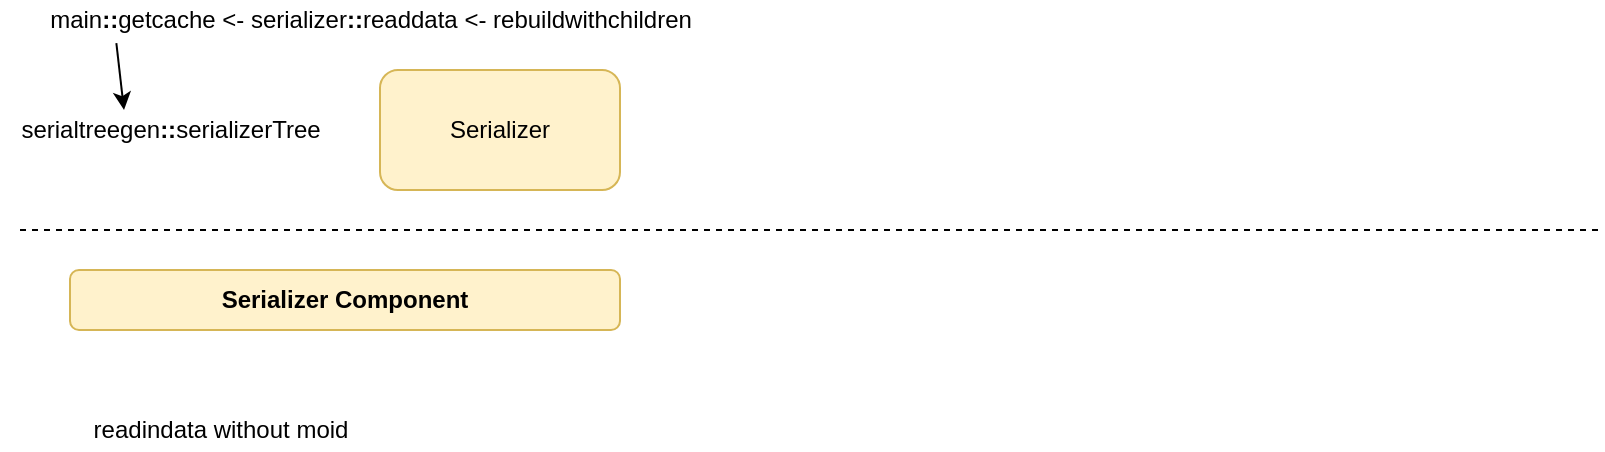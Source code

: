<mxfile>
    <diagram id="ss9Dthl_odJBopJnDlBL" name="Page-1">
        <mxGraphModel dx="1020" dy="577" grid="1" gridSize="10" guides="1" tooltips="1" connect="1" arrows="1" fold="1" page="1" pageScale="1" pageWidth="827" pageHeight="1169" math="0" shadow="0">
            <root>
                <mxCell id="0"/>
                <mxCell id="1" parent="0"/>
                <mxCell id="2" value="&lt;div&gt;main&lt;b&gt;::&lt;/b&gt;getcache &amp;lt;- serializer&lt;b&gt;::&lt;/b&gt;readdata &amp;lt;- rebuildwithchildren&lt;/div&gt;" style="text;html=1;align=center;verticalAlign=middle;resizable=0;points=[];autosize=1;strokeColor=none;" vertex="1" parent="1">
                    <mxGeometry x="15" y="25" width="340" height="20" as="geometry"/>
                </mxCell>
                <mxCell id="3" value="" style="endArrow=classic;html=1;exitX=0.127;exitY=1.08;exitDx=0;exitDy=0;exitPerimeter=0;" edge="1" parent="1" source="2">
                    <mxGeometry width="50" height="50" relative="1" as="geometry">
                        <mxPoint x="390" y="310" as="sourcePoint"/>
                        <mxPoint x="62" y="80" as="targetPoint"/>
                    </mxGeometry>
                </mxCell>
                <mxCell id="4" value="serialtreegen&lt;b&gt;::&lt;/b&gt;serializerTree" style="text;html=1;align=center;verticalAlign=middle;resizable=0;points=[];autosize=1;strokeColor=none;" vertex="1" parent="1">
                    <mxGeometry y="80" width="170" height="20" as="geometry"/>
                </mxCell>
                <mxCell id="6" value="Serializer" style="rounded=1;whiteSpace=wrap;html=1;fillColor=#fff2cc;strokeColor=#d6b656;" vertex="1" parent="1">
                    <mxGeometry x="190" y="60" width="120" height="60" as="geometry"/>
                </mxCell>
                <mxCell id="7" value="&lt;b&gt;Serializer Component&lt;/b&gt;" style="rounded=1;whiteSpace=wrap;html=1;fillColor=#fff2cc;strokeColor=#d6b656;" vertex="1" parent="1">
                    <mxGeometry x="35" y="160" width="275" height="30" as="geometry"/>
                </mxCell>
                <mxCell id="8" value="" style="endArrow=none;dashed=1;html=1;" edge="1" parent="1">
                    <mxGeometry width="50" height="50" relative="1" as="geometry">
                        <mxPoint x="10" y="140" as="sourcePoint"/>
                        <mxPoint x="800" y="140" as="targetPoint"/>
                    </mxGeometry>
                </mxCell>
                <mxCell id="9" value="readindata without moid" style="text;html=1;align=center;verticalAlign=middle;resizable=0;points=[];autosize=1;strokeColor=none;" vertex="1" parent="1">
                    <mxGeometry x="40" y="230" width="140" height="20" as="geometry"/>
                </mxCell>
            </root>
        </mxGraphModel>
    </diagram>
</mxfile>
